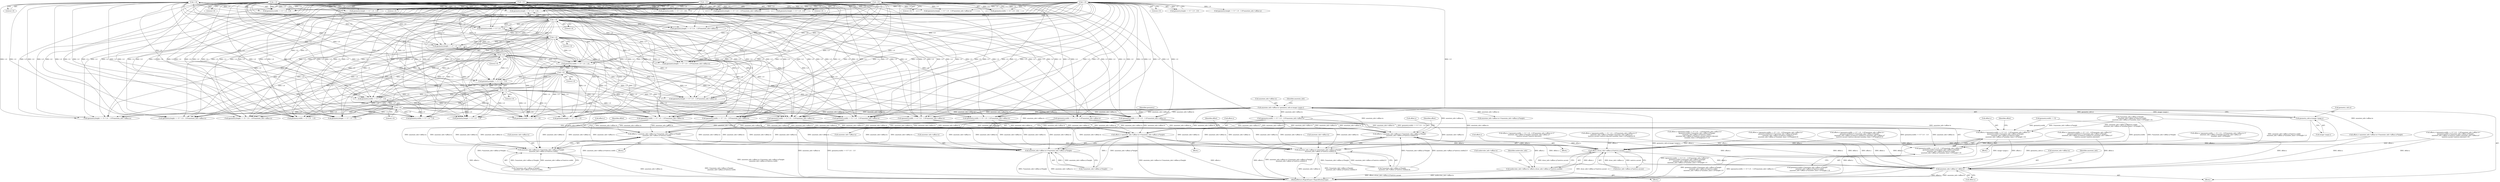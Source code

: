 digraph "0_ImageMagick_f595a1985233c399a05c0c37cc41de16a90dd025@pointer" {
"1001450" [label="(Call,(geometry.width == 0 ? 1.0 : -1.0)*annotate_info->affine.tx)"];
"1001458" [label="(Call,-1.0)"];
"1001281" [label="(Call,-1.0)"];
"1001239" [label="(Call,-1.0)"];
"1000798" [label="(Call,-1.0)"];
"1000740" [label="(Call,-1.0)"];
"1001394" [label="(Call,-1.0)"];
"1001332" [label="(Call,-1.0)"];
"1000901" [label="(Call,-1.0)"];
"1000850" [label="(Call,-1.0)"];
"1001030" [label="(Call,-1.0)"];
"1000961" [label="(Call,-1.0)"];
"1000582" [label="(Call,-1.0)"];
"1000401" [label="(Call,annotate_info->affine.tx=geometry_info.xi-image->page.x)"];
"1000407" [label="(Call,geometry_info.xi-image->page.x)"];
"1001445" [label="(Call,offset.x=(geometry.width == 0 ? 1.0 : -1.0)*annotate_info->affine.tx+\n          geometry.width+i*annotate_info->affine.ry*height-\n          annotate_info->affine.sx*metrics.width-\n          annotate_info->affine.ry*(number_lines-1.0)*height-1.0)"];
"1001775" [label="(Call,offset.x-draw_info->affine.ry*metrics.ascent)"];
"1001769" [label="(Call,undercolor_info->affine.tx=offset.x-draw_info->affine.ry*metrics.ascent)"];
"1001839" [label="(Call,annotate_info->affine.tx=offset.x)"];
"1001449" [label="(Call,(geometry.width == 0 ? 1.0 : -1.0)*annotate_info->affine.tx+\n          geometry.width+i*annotate_info->affine.ry*height-\n          annotate_info->affine.sx*metrics.width-\n          annotate_info->affine.ry*(number_lines-1.0)*height-1.0)"];
"1001569" [label="(Call,offset.x=annotate_info->affine.tx+i*annotate_info->affine.ry*height)"];
"1001573" [label="(Call,annotate_info->affine.tx+i*annotate_info->affine.ry*height)"];
"1001610" [label="(Call,offset.x=annotate_info->affine.tx+i*annotate_info->affine.ry*height-\n          annotate_info->affine.sx*metrics.width/2.0)"];
"1001614" [label="(Call,annotate_info->affine.tx+i*annotate_info->affine.ry*height-\n          annotate_info->affine.sx*metrics.width/2.0)"];
"1001675" [label="(Call,offset.x=annotate_info->affine.tx+i*annotate_info->affine.ry*height-\n          annotate_info->affine.sx*metrics.width)"];
"1001679" [label="(Call,annotate_info->affine.tx+i*annotate_info->affine.ry*height-\n          annotate_info->affine.sx*metrics.width)"];
"1001239" [label="(Call,-1.0)"];
"1000419" [label="(Identifier,annotate_info)"];
"1000490" [label="(Call,annotate_info->affine.tx+i*annotate_info->affine.ry*height)"];
"1001458" [label="(Call,-1.0)"];
"1001232" [label="(Call,(geometry.width == 0 ? -1.0 : 1.0)*annotate_info->affine.tx)"];
"1000401" [label="(Call,annotate_info->affine.tx=geometry_info.xi-image->page.x)"];
"1000799" [label="(Literal,1.0)"];
"1001590" [label="(Identifier,offset)"];
"1001680" [label="(Call,annotate_info->affine.tx)"];
"1000532" [label="(Call,(geometry.width == 0 ? -1.0 : 1.0)*annotate_info->affine.tx)"];
"1001507" [label="(Call,(geometry.height == 0 ? 1.0 : -1.0)*annotate_info->affine.ty)"];
"1001162" [label="(Call,(geometry.height == 0 ? -1.0 : 1.0)*annotate_info->affine.ty)"];
"1001615" [label="(Call,annotate_info->affine.tx)"];
"1001451" [label="(Call,geometry.width == 0 ? 1.0 : -1.0)"];
"1000727" [label="(Call,offset.x=(geometry.width == 0 ? 1.0 : -1.0)*annotate_info->affine.tx+\n          geometry.width+i*annotate_info->affine.ry*height-\n          annotate_info->affine.sx*metrics.width+annotate_info->affine.ry*\n          (metrics.ascent+metrics.descent)-1.0)"];
"1000844" [label="(Call,geometry.width == 0 ? -1.0 : 1.0)"];
"1001569" [label="(Call,offset.x=annotate_info->affine.tx+i*annotate_info->affine.ry*height)"];
"1001770" [label="(Call,undercolor_info->affine.tx)"];
"1000901" [label="(Call,-1.0)"];
"1001570" [label="(Call,offset.x)"];
"1001274" [label="(Call,geometry.height == 0 ? 1.0 : -1.0)"];
"1000949" [label="(Call,offset.x=(geometry.width == 0 ? -1.0 : 1.0)*annotate_info->affine.tx+\n          geometry.width/2.0+i*annotate_info->affine.ry*height-\n          annotate_info->affine.sx*metrics.width/2.0+annotate_info->affine.ry*\n          (metrics.ascent+metrics.descent-(number_lines-1.0)*height)/2.0)"];
"1000486" [label="(Call,offset.x=annotate_info->affine.tx+i*annotate_info->affine.ry*height)"];
"1001610" [label="(Call,offset.x=annotate_info->affine.tx+i*annotate_info->affine.ry*height-\n          annotate_info->affine.sx*metrics.width/2.0)"];
"1000527" [label="(Call,offset.x=(geometry.width == 0 ? -1.0 : 1.0)*annotate_info->affine.tx+i*\n          annotate_info->affine.ry*height+annotate_info->affine.ry*\n          (metrics.ascent+metrics.descent))"];
"1001023" [label="(Call,(geometry.height == 0 ? -1.0 : 1.0)*annotate_info->affine.ty)"];
"1001467" [label="(Identifier,geometry)"];
"1001675" [label="(Call,offset.x=annotate_info->affine.tx+i*annotate_info->affine.ry*height-\n          annotate_info->affine.sx*metrics.width)"];
"1001679" [label="(Call,annotate_info->affine.tx+i*annotate_info->affine.ry*height-\n          annotate_info->affine.sx*metrics.width)"];
"1001744" [label="(Block,)"];
"1000733" [label="(Call,geometry.width == 0 ? 1.0 : -1.0)"];
"1001450" [label="(Call,(geometry.width == 0 ? 1.0 : -1.0)*annotate_info->affine.tx)"];
"1000791" [label="(Call,(geometry.height == 0 ? -1.0 : 1.0)*annotate_info->affine.ty)"];
"1001840" [label="(Call,annotate_info->affine.tx)"];
"1001568" [label="(Block,)"];
"1000955" [label="(Call,geometry.width == 0 ? -1.0 : 1.0)"];
"1000678" [label="(Call,(geometry.height == 0 ? -1.0 : 1.0)*annotate_info->affine.ty)"];
"1001839" [label="(Call,annotate_info->affine.tx=offset.x)"];
"1000838" [label="(Call,offset.x=(geometry.width == 0 ? -1.0 : 1.0)*annotate_info->affine.tx+i*\n          annotate_info->affine.ry*height+annotate_info->affine.ry*\n          (metrics.ascent+metrics.descent-(number_lines-1.0)*height)/2.0)"];
"1001446" [label="(Call,offset.x)"];
"1001394" [label="(Call,-1.0)"];
"1001096" [label="(Call,geometry.width == 0 ? 1.0 : -1.0)"];
"1001769" [label="(Call,undercolor_info->affine.tx=offset.x-draw_info->affine.ry*metrics.ascent)"];
"1001024" [label="(Call,geometry.height == 0 ? -1.0 : 1.0)"];
"1001775" [label="(Call,offset.x-draw_info->affine.ry*metrics.ascent)"];
"1000408" [label="(Call,geometry_info.xi)"];
"1001620" [label="(Call,i*annotate_info->affine.ry*height-\n          annotate_info->affine.sx*metrics.width/2.0)"];
"1001031" [label="(Literal,1.0)"];
"1001090" [label="(Call,offset.x=(geometry.width == 0 ? 1.0 : -1.0)*annotate_info->affine.tx+\n          geometry.width+i*annotate_info->affine.ry*height-\n          annotate_info->affine.sx*metrics.width+\n          annotate_info->affine.ry*(metrics.ascent+metrics.descent-\n          (number_lines-1.0)*height)/2.0-1.0)"];
"1001573" [label="(Call,annotate_info->affine.tx+i*annotate_info->affine.ry*height)"];
"1000902" [label="(Literal,1.0)"];
"1001706" [label="(Identifier,offset)"];
"1001504" [label="(Identifier,offset)"];
"1000402" [label="(Call,annotate_info->affine.tx)"];
"1002025" [label="(MethodReturn,MagickExport MagickBooleanType)"];
"1001163" [label="(Call,geometry.height == 0 ? -1.0 : 1.0)"];
"1001674" [label="(Block,)"];
"1001320" [label="(Call,offset.x=(geometry.width == 0 ? -1.0 : 1.0)*annotate_info->affine.tx+\n          geometry.width/2.0+i*annotate_info->affine.ry*height-\n          annotate_info->affine.sx*metrics.width/2.0-\n          annotate_info->affine.ry*(number_lines-1.0)*height/2.0)"];
"1001469" [label="(Call,i*annotate_info->affine.ry*height-\n          annotate_info->affine.sx*metrics.width-\n          annotate_info->affine.ry*(number_lines-1.0)*height-1.0)"];
"1001611" [label="(Call,offset.x)"];
"1001387" [label="(Call,geometry.height == 0 ? 1.0 : -1.0)"];
"1001643" [label="(Identifier,offset)"];
"1001326" [label="(Call,geometry.width == 0 ? -1.0 : 1.0)"];
"1001459" [label="(Literal,1.0)"];
"1001676" [label="(Call,offset.x)"];
"1001333" [label="(Literal,1.0)"];
"1001325" [label="(Call,(geometry.width == 0 ? -1.0 : 1.0)*annotate_info->affine.tx)"];
"1000740" [label="(Call,-1.0)"];
"1001332" [label="(Call,-1.0)"];
"1000850" [label="(Call,-1.0)"];
"1000741" [label="(Literal,1.0)"];
"1001282" [label="(Literal,1.0)"];
"1001444" [label="(Block,)"];
"1000894" [label="(Call,(geometry.height == 0 ? -1.0 : 1.0)*annotate_info->affine.ty)"];
"1000617" [label="(Call,(geometry.width == 0 ? -1.0 : 1.0)*annotate_info->affine.tx)"];
"1000533" [label="(Call,geometry.width == 0 ? -1.0 : 1.0)"];
"1001779" [label="(Call,draw_info->affine.ry*metrics.ascent)"];
"1000583" [label="(Literal,1.0)"];
"1001449" [label="(Call,(geometry.width == 0 ? 1.0 : -1.0)*annotate_info->affine.tx+\n          geometry.width+i*annotate_info->affine.ry*height-\n          annotate_info->affine.sx*metrics.width-\n          annotate_info->affine.ry*(number_lines-1.0)*height-1.0)"];
"1000895" [label="(Call,geometry.height == 0 ? -1.0 : 1.0)"];
"1000792" [label="(Call,geometry.height == 0 ? -1.0 : 1.0)"];
"1000798" [label="(Call,-1.0)"];
"1000612" [label="(Call,offset.x=(geometry.width == 0 ? -1.0 : 1.0)*annotate_info->affine.tx+\n          geometry.width/2.0+i*annotate_info->affine.ry*height-\n          annotate_info->affine.sx*metrics.width/2.0+annotate_info->affine.ry*\n          (metrics.ascent+metrics.descent))"];
"1001281" [label="(Call,-1.0)"];
"1001452" [label="(Call,geometry.width == 0)"];
"1001685" [label="(Call,i*annotate_info->affine.ry*height-\n          annotate_info->affine.sx*metrics.width)"];
"1001845" [label="(Call,offset.x)"];
"1001460" [label="(Call,annotate_info->affine.tx)"];
"1001508" [label="(Call,geometry.height == 0 ? 1.0 : -1.0)"];
"1001273" [label="(Call,(geometry.height == 0 ? 1.0 : -1.0)*annotate_info->affine.ty)"];
"1001574" [label="(Call,annotate_info->affine.tx)"];
"1001465" [label="(Call,geometry.width+i*annotate_info->affine.ry*height-\n          annotate_info->affine.sx*metrics.width-\n          annotate_info->affine.ry*(number_lines-1.0)*height-1.0)"];
"1001395" [label="(Literal,1.0)"];
"1001791" [label="(Identifier,undercolor_info)"];
"1000618" [label="(Call,geometry.width == 0 ? -1.0 : 1.0)"];
"1001776" [label="(Call,offset.x)"];
"1000732" [label="(Call,(geometry.width == 0 ? 1.0 : -1.0)*annotate_info->affine.tx)"];
"1001386" [label="(Call,(geometry.height == 0 ? 1.0 : -1.0)*annotate_info->affine.ty)"];
"1000961" [label="(Call,-1.0)"];
"1001851" [label="(Identifier,annotate_info)"];
"1001445" [label="(Call,offset.x=(geometry.width == 0 ? 1.0 : -1.0)*annotate_info->affine.tx+\n          geometry.width+i*annotate_info->affine.ry*height-\n          annotate_info->affine.sx*metrics.width-\n          annotate_info->affine.ry*(number_lines-1.0)*height-1.0)"];
"1000576" [label="(Call,geometry.height == 0 ? -1.0 : 1.0)"];
"1000851" [label="(Literal,1.0)"];
"1000392" [label="(Block,)"];
"1001614" [label="(Call,annotate_info->affine.tx+i*annotate_info->affine.ry*height-\n          annotate_info->affine.sx*metrics.width/2.0)"];
"1001233" [label="(Call,geometry.width == 0 ? -1.0 : 1.0)"];
"1000962" [label="(Literal,1.0)"];
"1000575" [label="(Call,(geometry.height == 0 ? -1.0 : 1.0)*annotate_info->affine.ty)"];
"1000407" [label="(Call,geometry_info.xi-image->page.x)"];
"1001227" [label="(Call,offset.x=(geometry.width == 0 ? -1.0 : 1.0)*annotate_info->affine.tx+i*\n          annotate_info->affine.ry*height-annotate_info->affine.ry*\n          (number_lines-1.0)*height)"];
"1001579" [label="(Call,i*annotate_info->affine.ry*height)"];
"1000843" [label="(Call,(geometry.width == 0 ? -1.0 : 1.0)*annotate_info->affine.tx)"];
"1001030" [label="(Call,-1.0)"];
"1001095" [label="(Call,(geometry.width == 0 ? 1.0 : -1.0)*annotate_info->affine.tx)"];
"1001609" [label="(Block,)"];
"1001240" [label="(Literal,1.0)"];
"1000679" [label="(Call,geometry.height == 0 ? -1.0 : 1.0)"];
"1000954" [label="(Call,(geometry.width == 0 ? -1.0 : 1.0)*annotate_info->affine.tx)"];
"1000582" [label="(Call,-1.0)"];
"1000411" [label="(Call,image->page.x)"];
"1001450" -> "1001449"  [label="AST: "];
"1001450" -> "1001460"  [label="CFG: "];
"1001451" -> "1001450"  [label="AST: "];
"1001460" -> "1001450"  [label="AST: "];
"1001467" -> "1001450"  [label="CFG: "];
"1001450" -> "1002025"  [label="DDG: annotate_info->affine.tx"];
"1001450" -> "1002025"  [label="DDG: geometry.width == 0 ? 1.0 : -1.0"];
"1001450" -> "1001445"  [label="DDG: geometry.width == 0 ? 1.0 : -1.0"];
"1001450" -> "1001445"  [label="DDG: annotate_info->affine.tx"];
"1001450" -> "1001449"  [label="DDG: geometry.width == 0 ? 1.0 : -1.0"];
"1001450" -> "1001449"  [label="DDG: annotate_info->affine.tx"];
"1001458" -> "1001450"  [label="DDG: 1.0"];
"1001281" -> "1001450"  [label="DDG: 1.0"];
"1001239" -> "1001450"  [label="DDG: 1.0"];
"1000798" -> "1001450"  [label="DDG: 1.0"];
"1000740" -> "1001450"  [label="DDG: 1.0"];
"1001394" -> "1001450"  [label="DDG: 1.0"];
"1001332" -> "1001450"  [label="DDG: 1.0"];
"1000901" -> "1001450"  [label="DDG: 1.0"];
"1000850" -> "1001450"  [label="DDG: 1.0"];
"1001030" -> "1001450"  [label="DDG: 1.0"];
"1000961" -> "1001450"  [label="DDG: 1.0"];
"1000582" -> "1001450"  [label="DDG: 1.0"];
"1000401" -> "1001450"  [label="DDG: annotate_info->affine.tx"];
"1001450" -> "1001569"  [label="DDG: annotate_info->affine.tx"];
"1001450" -> "1001573"  [label="DDG: annotate_info->affine.tx"];
"1001450" -> "1001610"  [label="DDG: annotate_info->affine.tx"];
"1001450" -> "1001614"  [label="DDG: annotate_info->affine.tx"];
"1001450" -> "1001675"  [label="DDG: annotate_info->affine.tx"];
"1001450" -> "1001679"  [label="DDG: annotate_info->affine.tx"];
"1001458" -> "1001451"  [label="AST: "];
"1001458" -> "1001459"  [label="CFG: "];
"1001459" -> "1001458"  [label="AST: "];
"1001451" -> "1001458"  [label="CFG: "];
"1001458" -> "1000532"  [label="DDG: 1.0"];
"1001458" -> "1000533"  [label="DDG: 1.0"];
"1001458" -> "1000617"  [label="DDG: 1.0"];
"1001458" -> "1000618"  [label="DDG: 1.0"];
"1001458" -> "1000678"  [label="DDG: 1.0"];
"1001458" -> "1000679"  [label="DDG: 1.0"];
"1001458" -> "1001095"  [label="DDG: 1.0"];
"1001458" -> "1001096"  [label="DDG: 1.0"];
"1001458" -> "1001162"  [label="DDG: 1.0"];
"1001458" -> "1001163"  [label="DDG: 1.0"];
"1001458" -> "1001451"  [label="DDG: 1.0"];
"1001458" -> "1001507"  [label="DDG: 1.0"];
"1001458" -> "1001508"  [label="DDG: 1.0"];
"1001281" -> "1001274"  [label="AST: "];
"1001281" -> "1001282"  [label="CFG: "];
"1001282" -> "1001281"  [label="AST: "];
"1001274" -> "1001281"  [label="CFG: "];
"1001281" -> "1000532"  [label="DDG: 1.0"];
"1001281" -> "1000533"  [label="DDG: 1.0"];
"1001281" -> "1000617"  [label="DDG: 1.0"];
"1001281" -> "1000618"  [label="DDG: 1.0"];
"1001281" -> "1000678"  [label="DDG: 1.0"];
"1001281" -> "1000679"  [label="DDG: 1.0"];
"1001281" -> "1001095"  [label="DDG: 1.0"];
"1001281" -> "1001096"  [label="DDG: 1.0"];
"1001281" -> "1001162"  [label="DDG: 1.0"];
"1001281" -> "1001163"  [label="DDG: 1.0"];
"1001281" -> "1001273"  [label="DDG: 1.0"];
"1001281" -> "1001274"  [label="DDG: 1.0"];
"1001281" -> "1001451"  [label="DDG: 1.0"];
"1001281" -> "1001507"  [label="DDG: 1.0"];
"1001281" -> "1001508"  [label="DDG: 1.0"];
"1001239" -> "1001233"  [label="AST: "];
"1001239" -> "1001240"  [label="CFG: "];
"1001240" -> "1001239"  [label="AST: "];
"1001233" -> "1001239"  [label="CFG: "];
"1001239" -> "1000532"  [label="DDG: 1.0"];
"1001239" -> "1000533"  [label="DDG: 1.0"];
"1001239" -> "1000617"  [label="DDG: 1.0"];
"1001239" -> "1000618"  [label="DDG: 1.0"];
"1001239" -> "1000678"  [label="DDG: 1.0"];
"1001239" -> "1000679"  [label="DDG: 1.0"];
"1001239" -> "1001095"  [label="DDG: 1.0"];
"1001239" -> "1001096"  [label="DDG: 1.0"];
"1001239" -> "1001162"  [label="DDG: 1.0"];
"1001239" -> "1001163"  [label="DDG: 1.0"];
"1001239" -> "1001232"  [label="DDG: 1.0"];
"1001239" -> "1001233"  [label="DDG: 1.0"];
"1001239" -> "1001273"  [label="DDG: 1.0"];
"1001239" -> "1001274"  [label="DDG: 1.0"];
"1001239" -> "1001451"  [label="DDG: 1.0"];
"1001239" -> "1001507"  [label="DDG: 1.0"];
"1001239" -> "1001508"  [label="DDG: 1.0"];
"1000798" -> "1000792"  [label="AST: "];
"1000798" -> "1000799"  [label="CFG: "];
"1000799" -> "1000798"  [label="AST: "];
"1000792" -> "1000798"  [label="CFG: "];
"1000798" -> "1000532"  [label="DDG: 1.0"];
"1000798" -> "1000533"  [label="DDG: 1.0"];
"1000798" -> "1000617"  [label="DDG: 1.0"];
"1000798" -> "1000618"  [label="DDG: 1.0"];
"1000798" -> "1000678"  [label="DDG: 1.0"];
"1000798" -> "1000679"  [label="DDG: 1.0"];
"1000798" -> "1000791"  [label="DDG: 1.0"];
"1000798" -> "1000792"  [label="DDG: 1.0"];
"1000798" -> "1001095"  [label="DDG: 1.0"];
"1000798" -> "1001096"  [label="DDG: 1.0"];
"1000798" -> "1001162"  [label="DDG: 1.0"];
"1000798" -> "1001163"  [label="DDG: 1.0"];
"1000798" -> "1001232"  [label="DDG: 1.0"];
"1000798" -> "1001233"  [label="DDG: 1.0"];
"1000798" -> "1001273"  [label="DDG: 1.0"];
"1000798" -> "1001274"  [label="DDG: 1.0"];
"1000798" -> "1001451"  [label="DDG: 1.0"];
"1000798" -> "1001507"  [label="DDG: 1.0"];
"1000798" -> "1001508"  [label="DDG: 1.0"];
"1000740" -> "1000733"  [label="AST: "];
"1000740" -> "1000741"  [label="CFG: "];
"1000741" -> "1000740"  [label="AST: "];
"1000733" -> "1000740"  [label="CFG: "];
"1000740" -> "1000532"  [label="DDG: 1.0"];
"1000740" -> "1000533"  [label="DDG: 1.0"];
"1000740" -> "1000617"  [label="DDG: 1.0"];
"1000740" -> "1000618"  [label="DDG: 1.0"];
"1000740" -> "1000678"  [label="DDG: 1.0"];
"1000740" -> "1000679"  [label="DDG: 1.0"];
"1000740" -> "1000732"  [label="DDG: 1.0"];
"1000740" -> "1000733"  [label="DDG: 1.0"];
"1000740" -> "1000791"  [label="DDG: 1.0"];
"1000740" -> "1000792"  [label="DDG: 1.0"];
"1000740" -> "1001095"  [label="DDG: 1.0"];
"1000740" -> "1001096"  [label="DDG: 1.0"];
"1000740" -> "1001162"  [label="DDG: 1.0"];
"1000740" -> "1001163"  [label="DDG: 1.0"];
"1000740" -> "1001232"  [label="DDG: 1.0"];
"1000740" -> "1001233"  [label="DDG: 1.0"];
"1000740" -> "1001273"  [label="DDG: 1.0"];
"1000740" -> "1001274"  [label="DDG: 1.0"];
"1000740" -> "1001451"  [label="DDG: 1.0"];
"1000740" -> "1001507"  [label="DDG: 1.0"];
"1000740" -> "1001508"  [label="DDG: 1.0"];
"1001394" -> "1001387"  [label="AST: "];
"1001394" -> "1001395"  [label="CFG: "];
"1001395" -> "1001394"  [label="AST: "];
"1001387" -> "1001394"  [label="CFG: "];
"1001394" -> "1000532"  [label="DDG: 1.0"];
"1001394" -> "1000533"  [label="DDG: 1.0"];
"1001394" -> "1000617"  [label="DDG: 1.0"];
"1001394" -> "1000618"  [label="DDG: 1.0"];
"1001394" -> "1000678"  [label="DDG: 1.0"];
"1001394" -> "1000679"  [label="DDG: 1.0"];
"1001394" -> "1000732"  [label="DDG: 1.0"];
"1001394" -> "1000733"  [label="DDG: 1.0"];
"1001394" -> "1000791"  [label="DDG: 1.0"];
"1001394" -> "1000792"  [label="DDG: 1.0"];
"1001394" -> "1001095"  [label="DDG: 1.0"];
"1001394" -> "1001096"  [label="DDG: 1.0"];
"1001394" -> "1001162"  [label="DDG: 1.0"];
"1001394" -> "1001163"  [label="DDG: 1.0"];
"1001394" -> "1001232"  [label="DDG: 1.0"];
"1001394" -> "1001233"  [label="DDG: 1.0"];
"1001394" -> "1001273"  [label="DDG: 1.0"];
"1001394" -> "1001274"  [label="DDG: 1.0"];
"1001394" -> "1001386"  [label="DDG: 1.0"];
"1001394" -> "1001387"  [label="DDG: 1.0"];
"1001394" -> "1001451"  [label="DDG: 1.0"];
"1001394" -> "1001507"  [label="DDG: 1.0"];
"1001394" -> "1001508"  [label="DDG: 1.0"];
"1001332" -> "1001326"  [label="AST: "];
"1001332" -> "1001333"  [label="CFG: "];
"1001333" -> "1001332"  [label="AST: "];
"1001326" -> "1001332"  [label="CFG: "];
"1001332" -> "1000532"  [label="DDG: 1.0"];
"1001332" -> "1000533"  [label="DDG: 1.0"];
"1001332" -> "1000617"  [label="DDG: 1.0"];
"1001332" -> "1000618"  [label="DDG: 1.0"];
"1001332" -> "1000678"  [label="DDG: 1.0"];
"1001332" -> "1000679"  [label="DDG: 1.0"];
"1001332" -> "1000732"  [label="DDG: 1.0"];
"1001332" -> "1000733"  [label="DDG: 1.0"];
"1001332" -> "1000791"  [label="DDG: 1.0"];
"1001332" -> "1000792"  [label="DDG: 1.0"];
"1001332" -> "1001095"  [label="DDG: 1.0"];
"1001332" -> "1001096"  [label="DDG: 1.0"];
"1001332" -> "1001162"  [label="DDG: 1.0"];
"1001332" -> "1001163"  [label="DDG: 1.0"];
"1001332" -> "1001232"  [label="DDG: 1.0"];
"1001332" -> "1001233"  [label="DDG: 1.0"];
"1001332" -> "1001273"  [label="DDG: 1.0"];
"1001332" -> "1001274"  [label="DDG: 1.0"];
"1001332" -> "1001325"  [label="DDG: 1.0"];
"1001332" -> "1001326"  [label="DDG: 1.0"];
"1001332" -> "1001386"  [label="DDG: 1.0"];
"1001332" -> "1001387"  [label="DDG: 1.0"];
"1001332" -> "1001451"  [label="DDG: 1.0"];
"1001332" -> "1001507"  [label="DDG: 1.0"];
"1001332" -> "1001508"  [label="DDG: 1.0"];
"1000901" -> "1000895"  [label="AST: "];
"1000901" -> "1000902"  [label="CFG: "];
"1000902" -> "1000901"  [label="AST: "];
"1000895" -> "1000901"  [label="CFG: "];
"1000901" -> "1000532"  [label="DDG: 1.0"];
"1000901" -> "1000533"  [label="DDG: 1.0"];
"1000901" -> "1000617"  [label="DDG: 1.0"];
"1000901" -> "1000618"  [label="DDG: 1.0"];
"1000901" -> "1000678"  [label="DDG: 1.0"];
"1000901" -> "1000679"  [label="DDG: 1.0"];
"1000901" -> "1000732"  [label="DDG: 1.0"];
"1000901" -> "1000733"  [label="DDG: 1.0"];
"1000901" -> "1000791"  [label="DDG: 1.0"];
"1000901" -> "1000792"  [label="DDG: 1.0"];
"1000901" -> "1000894"  [label="DDG: 1.0"];
"1000901" -> "1000895"  [label="DDG: 1.0"];
"1000901" -> "1001095"  [label="DDG: 1.0"];
"1000901" -> "1001096"  [label="DDG: 1.0"];
"1000901" -> "1001162"  [label="DDG: 1.0"];
"1000901" -> "1001163"  [label="DDG: 1.0"];
"1000901" -> "1001232"  [label="DDG: 1.0"];
"1000901" -> "1001233"  [label="DDG: 1.0"];
"1000901" -> "1001273"  [label="DDG: 1.0"];
"1000901" -> "1001274"  [label="DDG: 1.0"];
"1000901" -> "1001325"  [label="DDG: 1.0"];
"1000901" -> "1001326"  [label="DDG: 1.0"];
"1000901" -> "1001386"  [label="DDG: 1.0"];
"1000901" -> "1001387"  [label="DDG: 1.0"];
"1000901" -> "1001451"  [label="DDG: 1.0"];
"1000901" -> "1001507"  [label="DDG: 1.0"];
"1000901" -> "1001508"  [label="DDG: 1.0"];
"1000850" -> "1000844"  [label="AST: "];
"1000850" -> "1000851"  [label="CFG: "];
"1000851" -> "1000850"  [label="AST: "];
"1000844" -> "1000850"  [label="CFG: "];
"1000850" -> "1000532"  [label="DDG: 1.0"];
"1000850" -> "1000533"  [label="DDG: 1.0"];
"1000850" -> "1000617"  [label="DDG: 1.0"];
"1000850" -> "1000618"  [label="DDG: 1.0"];
"1000850" -> "1000678"  [label="DDG: 1.0"];
"1000850" -> "1000679"  [label="DDG: 1.0"];
"1000850" -> "1000732"  [label="DDG: 1.0"];
"1000850" -> "1000733"  [label="DDG: 1.0"];
"1000850" -> "1000791"  [label="DDG: 1.0"];
"1000850" -> "1000792"  [label="DDG: 1.0"];
"1000850" -> "1000843"  [label="DDG: 1.0"];
"1000850" -> "1000844"  [label="DDG: 1.0"];
"1000850" -> "1000894"  [label="DDG: 1.0"];
"1000850" -> "1000895"  [label="DDG: 1.0"];
"1000850" -> "1001095"  [label="DDG: 1.0"];
"1000850" -> "1001096"  [label="DDG: 1.0"];
"1000850" -> "1001162"  [label="DDG: 1.0"];
"1000850" -> "1001163"  [label="DDG: 1.0"];
"1000850" -> "1001232"  [label="DDG: 1.0"];
"1000850" -> "1001233"  [label="DDG: 1.0"];
"1000850" -> "1001273"  [label="DDG: 1.0"];
"1000850" -> "1001274"  [label="DDG: 1.0"];
"1000850" -> "1001325"  [label="DDG: 1.0"];
"1000850" -> "1001326"  [label="DDG: 1.0"];
"1000850" -> "1001386"  [label="DDG: 1.0"];
"1000850" -> "1001387"  [label="DDG: 1.0"];
"1000850" -> "1001451"  [label="DDG: 1.0"];
"1000850" -> "1001507"  [label="DDG: 1.0"];
"1000850" -> "1001508"  [label="DDG: 1.0"];
"1001030" -> "1001024"  [label="AST: "];
"1001030" -> "1001031"  [label="CFG: "];
"1001031" -> "1001030"  [label="AST: "];
"1001024" -> "1001030"  [label="CFG: "];
"1001030" -> "1000532"  [label="DDG: 1.0"];
"1001030" -> "1000533"  [label="DDG: 1.0"];
"1001030" -> "1000617"  [label="DDG: 1.0"];
"1001030" -> "1000618"  [label="DDG: 1.0"];
"1001030" -> "1000678"  [label="DDG: 1.0"];
"1001030" -> "1000679"  [label="DDG: 1.0"];
"1001030" -> "1000732"  [label="DDG: 1.0"];
"1001030" -> "1000733"  [label="DDG: 1.0"];
"1001030" -> "1000791"  [label="DDG: 1.0"];
"1001030" -> "1000792"  [label="DDG: 1.0"];
"1001030" -> "1000843"  [label="DDG: 1.0"];
"1001030" -> "1000844"  [label="DDG: 1.0"];
"1001030" -> "1000894"  [label="DDG: 1.0"];
"1001030" -> "1000895"  [label="DDG: 1.0"];
"1001030" -> "1001023"  [label="DDG: 1.0"];
"1001030" -> "1001024"  [label="DDG: 1.0"];
"1001030" -> "1001095"  [label="DDG: 1.0"];
"1001030" -> "1001096"  [label="DDG: 1.0"];
"1001030" -> "1001162"  [label="DDG: 1.0"];
"1001030" -> "1001163"  [label="DDG: 1.0"];
"1001030" -> "1001232"  [label="DDG: 1.0"];
"1001030" -> "1001233"  [label="DDG: 1.0"];
"1001030" -> "1001273"  [label="DDG: 1.0"];
"1001030" -> "1001274"  [label="DDG: 1.0"];
"1001030" -> "1001325"  [label="DDG: 1.0"];
"1001030" -> "1001326"  [label="DDG: 1.0"];
"1001030" -> "1001386"  [label="DDG: 1.0"];
"1001030" -> "1001387"  [label="DDG: 1.0"];
"1001030" -> "1001451"  [label="DDG: 1.0"];
"1001030" -> "1001507"  [label="DDG: 1.0"];
"1001030" -> "1001508"  [label="DDG: 1.0"];
"1000961" -> "1000955"  [label="AST: "];
"1000961" -> "1000962"  [label="CFG: "];
"1000962" -> "1000961"  [label="AST: "];
"1000955" -> "1000961"  [label="CFG: "];
"1000961" -> "1000532"  [label="DDG: 1.0"];
"1000961" -> "1000533"  [label="DDG: 1.0"];
"1000961" -> "1000617"  [label="DDG: 1.0"];
"1000961" -> "1000618"  [label="DDG: 1.0"];
"1000961" -> "1000678"  [label="DDG: 1.0"];
"1000961" -> "1000679"  [label="DDG: 1.0"];
"1000961" -> "1000732"  [label="DDG: 1.0"];
"1000961" -> "1000733"  [label="DDG: 1.0"];
"1000961" -> "1000791"  [label="DDG: 1.0"];
"1000961" -> "1000792"  [label="DDG: 1.0"];
"1000961" -> "1000843"  [label="DDG: 1.0"];
"1000961" -> "1000844"  [label="DDG: 1.0"];
"1000961" -> "1000894"  [label="DDG: 1.0"];
"1000961" -> "1000895"  [label="DDG: 1.0"];
"1000961" -> "1000954"  [label="DDG: 1.0"];
"1000961" -> "1000955"  [label="DDG: 1.0"];
"1000961" -> "1001023"  [label="DDG: 1.0"];
"1000961" -> "1001024"  [label="DDG: 1.0"];
"1000961" -> "1001095"  [label="DDG: 1.0"];
"1000961" -> "1001096"  [label="DDG: 1.0"];
"1000961" -> "1001162"  [label="DDG: 1.0"];
"1000961" -> "1001163"  [label="DDG: 1.0"];
"1000961" -> "1001232"  [label="DDG: 1.0"];
"1000961" -> "1001233"  [label="DDG: 1.0"];
"1000961" -> "1001273"  [label="DDG: 1.0"];
"1000961" -> "1001274"  [label="DDG: 1.0"];
"1000961" -> "1001325"  [label="DDG: 1.0"];
"1000961" -> "1001326"  [label="DDG: 1.0"];
"1000961" -> "1001386"  [label="DDG: 1.0"];
"1000961" -> "1001387"  [label="DDG: 1.0"];
"1000961" -> "1001451"  [label="DDG: 1.0"];
"1000961" -> "1001507"  [label="DDG: 1.0"];
"1000961" -> "1001508"  [label="DDG: 1.0"];
"1000582" -> "1000576"  [label="AST: "];
"1000582" -> "1000583"  [label="CFG: "];
"1000583" -> "1000582"  [label="AST: "];
"1000576" -> "1000582"  [label="CFG: "];
"1000582" -> "1000532"  [label="DDG: 1.0"];
"1000582" -> "1000533"  [label="DDG: 1.0"];
"1000582" -> "1000575"  [label="DDG: 1.0"];
"1000582" -> "1000576"  [label="DDG: 1.0"];
"1000582" -> "1000617"  [label="DDG: 1.0"];
"1000582" -> "1000618"  [label="DDG: 1.0"];
"1000582" -> "1000678"  [label="DDG: 1.0"];
"1000582" -> "1000679"  [label="DDG: 1.0"];
"1000582" -> "1000732"  [label="DDG: 1.0"];
"1000582" -> "1000733"  [label="DDG: 1.0"];
"1000582" -> "1000791"  [label="DDG: 1.0"];
"1000582" -> "1000792"  [label="DDG: 1.0"];
"1000582" -> "1000843"  [label="DDG: 1.0"];
"1000582" -> "1000844"  [label="DDG: 1.0"];
"1000582" -> "1000894"  [label="DDG: 1.0"];
"1000582" -> "1000895"  [label="DDG: 1.0"];
"1000582" -> "1000954"  [label="DDG: 1.0"];
"1000582" -> "1000955"  [label="DDG: 1.0"];
"1000582" -> "1001023"  [label="DDG: 1.0"];
"1000582" -> "1001024"  [label="DDG: 1.0"];
"1000582" -> "1001095"  [label="DDG: 1.0"];
"1000582" -> "1001096"  [label="DDG: 1.0"];
"1000582" -> "1001162"  [label="DDG: 1.0"];
"1000582" -> "1001163"  [label="DDG: 1.0"];
"1000582" -> "1001232"  [label="DDG: 1.0"];
"1000582" -> "1001233"  [label="DDG: 1.0"];
"1000582" -> "1001273"  [label="DDG: 1.0"];
"1000582" -> "1001274"  [label="DDG: 1.0"];
"1000582" -> "1001325"  [label="DDG: 1.0"];
"1000582" -> "1001326"  [label="DDG: 1.0"];
"1000582" -> "1001386"  [label="DDG: 1.0"];
"1000582" -> "1001387"  [label="DDG: 1.0"];
"1000582" -> "1001451"  [label="DDG: 1.0"];
"1000582" -> "1001507"  [label="DDG: 1.0"];
"1000582" -> "1001508"  [label="DDG: 1.0"];
"1000401" -> "1000392"  [label="AST: "];
"1000401" -> "1000407"  [label="CFG: "];
"1000402" -> "1000401"  [label="AST: "];
"1000407" -> "1000401"  [label="AST: "];
"1000419" -> "1000401"  [label="CFG: "];
"1000401" -> "1002025"  [label="DDG: geometry_info.xi-image->page.x"];
"1000407" -> "1000401"  [label="DDG: geometry_info.xi"];
"1000407" -> "1000401"  [label="DDG: image->page.x"];
"1000401" -> "1000486"  [label="DDG: annotate_info->affine.tx"];
"1000401" -> "1000490"  [label="DDG: annotate_info->affine.tx"];
"1000401" -> "1000532"  [label="DDG: annotate_info->affine.tx"];
"1000401" -> "1000617"  [label="DDG: annotate_info->affine.tx"];
"1000401" -> "1000732"  [label="DDG: annotate_info->affine.tx"];
"1000401" -> "1000843"  [label="DDG: annotate_info->affine.tx"];
"1000401" -> "1000954"  [label="DDG: annotate_info->affine.tx"];
"1000401" -> "1001095"  [label="DDG: annotate_info->affine.tx"];
"1000401" -> "1001232"  [label="DDG: annotate_info->affine.tx"];
"1000401" -> "1001325"  [label="DDG: annotate_info->affine.tx"];
"1000401" -> "1001569"  [label="DDG: annotate_info->affine.tx"];
"1000401" -> "1001573"  [label="DDG: annotate_info->affine.tx"];
"1000401" -> "1001610"  [label="DDG: annotate_info->affine.tx"];
"1000401" -> "1001614"  [label="DDG: annotate_info->affine.tx"];
"1000401" -> "1001675"  [label="DDG: annotate_info->affine.tx"];
"1000401" -> "1001679"  [label="DDG: annotate_info->affine.tx"];
"1000407" -> "1000411"  [label="CFG: "];
"1000408" -> "1000407"  [label="AST: "];
"1000411" -> "1000407"  [label="AST: "];
"1000407" -> "1002025"  [label="DDG: image->page.x"];
"1000407" -> "1002025"  [label="DDG: geometry_info.xi"];
"1001445" -> "1001444"  [label="AST: "];
"1001445" -> "1001449"  [label="CFG: "];
"1001446" -> "1001445"  [label="AST: "];
"1001449" -> "1001445"  [label="AST: "];
"1001504" -> "1001445"  [label="CFG: "];
"1001445" -> "1002025"  [label="DDG: (geometry.width == 0 ? 1.0 : -1.0)*annotate_info->affine.tx+\n          geometry.width+i*annotate_info->affine.ry*height-\n          annotate_info->affine.sx*metrics.width-\n          annotate_info->affine.ry*(number_lines-1.0)*height-1.0"];
"1001445" -> "1002025"  [label="DDG: offset.x"];
"1001452" -> "1001445"  [label="DDG: geometry.width"];
"1001469" -> "1001445"  [label="DDG: i*annotate_info->affine.ry*height"];
"1001469" -> "1001445"  [label="DDG: annotate_info->affine.sx*metrics.width-\n          annotate_info->affine.ry*(number_lines-1.0)*height-1.0"];
"1001445" -> "1001775"  [label="DDG: offset.x"];
"1001445" -> "1001839"  [label="DDG: offset.x"];
"1001775" -> "1001769"  [label="AST: "];
"1001775" -> "1001779"  [label="CFG: "];
"1001776" -> "1001775"  [label="AST: "];
"1001779" -> "1001775"  [label="AST: "];
"1001769" -> "1001775"  [label="CFG: "];
"1001775" -> "1002025"  [label="DDG: draw_info->affine.ry*metrics.ascent"];
"1001775" -> "1001769"  [label="DDG: offset.x"];
"1001775" -> "1001769"  [label="DDG: draw_info->affine.ry*metrics.ascent"];
"1000612" -> "1001775"  [label="DDG: offset.x"];
"1000527" -> "1001775"  [label="DDG: offset.x"];
"1001610" -> "1001775"  [label="DDG: offset.x"];
"1001090" -> "1001775"  [label="DDG: offset.x"];
"1001227" -> "1001775"  [label="DDG: offset.x"];
"1000838" -> "1001775"  [label="DDG: offset.x"];
"1001569" -> "1001775"  [label="DDG: offset.x"];
"1000486" -> "1001775"  [label="DDG: offset.x"];
"1000949" -> "1001775"  [label="DDG: offset.x"];
"1001320" -> "1001775"  [label="DDG: offset.x"];
"1000727" -> "1001775"  [label="DDG: offset.x"];
"1001675" -> "1001775"  [label="DDG: offset.x"];
"1001779" -> "1001775"  [label="DDG: draw_info->affine.ry"];
"1001779" -> "1001775"  [label="DDG: metrics.ascent"];
"1001775" -> "1001839"  [label="DDG: offset.x"];
"1001769" -> "1001744"  [label="AST: "];
"1001770" -> "1001769"  [label="AST: "];
"1001791" -> "1001769"  [label="CFG: "];
"1001769" -> "1002025"  [label="DDG: undercolor_info->affine.tx"];
"1001769" -> "1002025"  [label="DDG: offset.x-draw_info->affine.ry*metrics.ascent"];
"1001839" -> "1000392"  [label="AST: "];
"1001839" -> "1001845"  [label="CFG: "];
"1001840" -> "1001839"  [label="AST: "];
"1001845" -> "1001839"  [label="AST: "];
"1001851" -> "1001839"  [label="CFG: "];
"1001839" -> "1002025"  [label="DDG: offset.x"];
"1001839" -> "1002025"  [label="DDG: annotate_info->affine.tx"];
"1000612" -> "1001839"  [label="DDG: offset.x"];
"1000527" -> "1001839"  [label="DDG: offset.x"];
"1001610" -> "1001839"  [label="DDG: offset.x"];
"1001090" -> "1001839"  [label="DDG: offset.x"];
"1001227" -> "1001839"  [label="DDG: offset.x"];
"1000838" -> "1001839"  [label="DDG: offset.x"];
"1001569" -> "1001839"  [label="DDG: offset.x"];
"1000486" -> "1001839"  [label="DDG: offset.x"];
"1000949" -> "1001839"  [label="DDG: offset.x"];
"1001320" -> "1001839"  [label="DDG: offset.x"];
"1000727" -> "1001839"  [label="DDG: offset.x"];
"1001675" -> "1001839"  [label="DDG: offset.x"];
"1001449" -> "1001465"  [label="CFG: "];
"1001465" -> "1001449"  [label="AST: "];
"1001449" -> "1002025"  [label="DDG: geometry.width+i*annotate_info->affine.ry*height-\n          annotate_info->affine.sx*metrics.width-\n          annotate_info->affine.ry*(number_lines-1.0)*height-1.0"];
"1001449" -> "1002025"  [label="DDG: (geometry.width == 0 ? 1.0 : -1.0)*annotate_info->affine.tx"];
"1001452" -> "1001449"  [label="DDG: geometry.width"];
"1001469" -> "1001449"  [label="DDG: i*annotate_info->affine.ry*height"];
"1001469" -> "1001449"  [label="DDG: annotate_info->affine.sx*metrics.width-\n          annotate_info->affine.ry*(number_lines-1.0)*height-1.0"];
"1001569" -> "1001568"  [label="AST: "];
"1001569" -> "1001573"  [label="CFG: "];
"1001570" -> "1001569"  [label="AST: "];
"1001573" -> "1001569"  [label="AST: "];
"1001590" -> "1001569"  [label="CFG: "];
"1001569" -> "1002025"  [label="DDG: annotate_info->affine.tx+i*annotate_info->affine.ry*height"];
"1001569" -> "1002025"  [label="DDG: offset.x"];
"1000732" -> "1001569"  [label="DDG: annotate_info->affine.tx"];
"1001095" -> "1001569"  [label="DDG: annotate_info->affine.tx"];
"1000617" -> "1001569"  [label="DDG: annotate_info->affine.tx"];
"1000532" -> "1001569"  [label="DDG: annotate_info->affine.tx"];
"1001232" -> "1001569"  [label="DDG: annotate_info->affine.tx"];
"1000954" -> "1001569"  [label="DDG: annotate_info->affine.tx"];
"1000843" -> "1001569"  [label="DDG: annotate_info->affine.tx"];
"1001325" -> "1001569"  [label="DDG: annotate_info->affine.tx"];
"1001579" -> "1001569"  [label="DDG: i"];
"1001579" -> "1001569"  [label="DDG: annotate_info->affine.ry*height"];
"1001573" -> "1001579"  [label="CFG: "];
"1001574" -> "1001573"  [label="AST: "];
"1001579" -> "1001573"  [label="AST: "];
"1001573" -> "1002025"  [label="DDG: annotate_info->affine.tx"];
"1001573" -> "1002025"  [label="DDG: i*annotate_info->affine.ry*height"];
"1000732" -> "1001573"  [label="DDG: annotate_info->affine.tx"];
"1001095" -> "1001573"  [label="DDG: annotate_info->affine.tx"];
"1000617" -> "1001573"  [label="DDG: annotate_info->affine.tx"];
"1000532" -> "1001573"  [label="DDG: annotate_info->affine.tx"];
"1001232" -> "1001573"  [label="DDG: annotate_info->affine.tx"];
"1000954" -> "1001573"  [label="DDG: annotate_info->affine.tx"];
"1000843" -> "1001573"  [label="DDG: annotate_info->affine.tx"];
"1001325" -> "1001573"  [label="DDG: annotate_info->affine.tx"];
"1001579" -> "1001573"  [label="DDG: i"];
"1001579" -> "1001573"  [label="DDG: annotate_info->affine.ry*height"];
"1001610" -> "1001609"  [label="AST: "];
"1001610" -> "1001614"  [label="CFG: "];
"1001611" -> "1001610"  [label="AST: "];
"1001614" -> "1001610"  [label="AST: "];
"1001643" -> "1001610"  [label="CFG: "];
"1001610" -> "1002025"  [label="DDG: offset.x"];
"1001610" -> "1002025"  [label="DDG: annotate_info->affine.tx+i*annotate_info->affine.ry*height-\n          annotate_info->affine.sx*metrics.width/2.0"];
"1000732" -> "1001610"  [label="DDG: annotate_info->affine.tx"];
"1001095" -> "1001610"  [label="DDG: annotate_info->affine.tx"];
"1000617" -> "1001610"  [label="DDG: annotate_info->affine.tx"];
"1000532" -> "1001610"  [label="DDG: annotate_info->affine.tx"];
"1001232" -> "1001610"  [label="DDG: annotate_info->affine.tx"];
"1000954" -> "1001610"  [label="DDG: annotate_info->affine.tx"];
"1000843" -> "1001610"  [label="DDG: annotate_info->affine.tx"];
"1001325" -> "1001610"  [label="DDG: annotate_info->affine.tx"];
"1001620" -> "1001610"  [label="DDG: i*annotate_info->affine.ry*height"];
"1001620" -> "1001610"  [label="DDG: annotate_info->affine.sx*metrics.width/2.0"];
"1001614" -> "1001620"  [label="CFG: "];
"1001615" -> "1001614"  [label="AST: "];
"1001620" -> "1001614"  [label="AST: "];
"1001614" -> "1002025"  [label="DDG: annotate_info->affine.tx"];
"1001614" -> "1002025"  [label="DDG: i*annotate_info->affine.ry*height-\n          annotate_info->affine.sx*metrics.width/2.0"];
"1000732" -> "1001614"  [label="DDG: annotate_info->affine.tx"];
"1001095" -> "1001614"  [label="DDG: annotate_info->affine.tx"];
"1000617" -> "1001614"  [label="DDG: annotate_info->affine.tx"];
"1000532" -> "1001614"  [label="DDG: annotate_info->affine.tx"];
"1001232" -> "1001614"  [label="DDG: annotate_info->affine.tx"];
"1000954" -> "1001614"  [label="DDG: annotate_info->affine.tx"];
"1000843" -> "1001614"  [label="DDG: annotate_info->affine.tx"];
"1001325" -> "1001614"  [label="DDG: annotate_info->affine.tx"];
"1001620" -> "1001614"  [label="DDG: i*annotate_info->affine.ry*height"];
"1001620" -> "1001614"  [label="DDG: annotate_info->affine.sx*metrics.width/2.0"];
"1001675" -> "1001674"  [label="AST: "];
"1001675" -> "1001679"  [label="CFG: "];
"1001676" -> "1001675"  [label="AST: "];
"1001679" -> "1001675"  [label="AST: "];
"1001706" -> "1001675"  [label="CFG: "];
"1001675" -> "1002025"  [label="DDG: annotate_info->affine.tx+i*annotate_info->affine.ry*height-\n          annotate_info->affine.sx*metrics.width"];
"1001675" -> "1002025"  [label="DDG: offset.x"];
"1000732" -> "1001675"  [label="DDG: annotate_info->affine.tx"];
"1001095" -> "1001675"  [label="DDG: annotate_info->affine.tx"];
"1000617" -> "1001675"  [label="DDG: annotate_info->affine.tx"];
"1000532" -> "1001675"  [label="DDG: annotate_info->affine.tx"];
"1001232" -> "1001675"  [label="DDG: annotate_info->affine.tx"];
"1000954" -> "1001675"  [label="DDG: annotate_info->affine.tx"];
"1000843" -> "1001675"  [label="DDG: annotate_info->affine.tx"];
"1001325" -> "1001675"  [label="DDG: annotate_info->affine.tx"];
"1001685" -> "1001675"  [label="DDG: i*annotate_info->affine.ry*height"];
"1001685" -> "1001675"  [label="DDG: annotate_info->affine.sx*metrics.width"];
"1001679" -> "1001685"  [label="CFG: "];
"1001680" -> "1001679"  [label="AST: "];
"1001685" -> "1001679"  [label="AST: "];
"1001679" -> "1002025"  [label="DDG: i*annotate_info->affine.ry*height-\n          annotate_info->affine.sx*metrics.width"];
"1001679" -> "1002025"  [label="DDG: annotate_info->affine.tx"];
"1000732" -> "1001679"  [label="DDG: annotate_info->affine.tx"];
"1001095" -> "1001679"  [label="DDG: annotate_info->affine.tx"];
"1000617" -> "1001679"  [label="DDG: annotate_info->affine.tx"];
"1000532" -> "1001679"  [label="DDG: annotate_info->affine.tx"];
"1001232" -> "1001679"  [label="DDG: annotate_info->affine.tx"];
"1000954" -> "1001679"  [label="DDG: annotate_info->affine.tx"];
"1000843" -> "1001679"  [label="DDG: annotate_info->affine.tx"];
"1001325" -> "1001679"  [label="DDG: annotate_info->affine.tx"];
"1001685" -> "1001679"  [label="DDG: i*annotate_info->affine.ry*height"];
"1001685" -> "1001679"  [label="DDG: annotate_info->affine.sx*metrics.width"];
}

